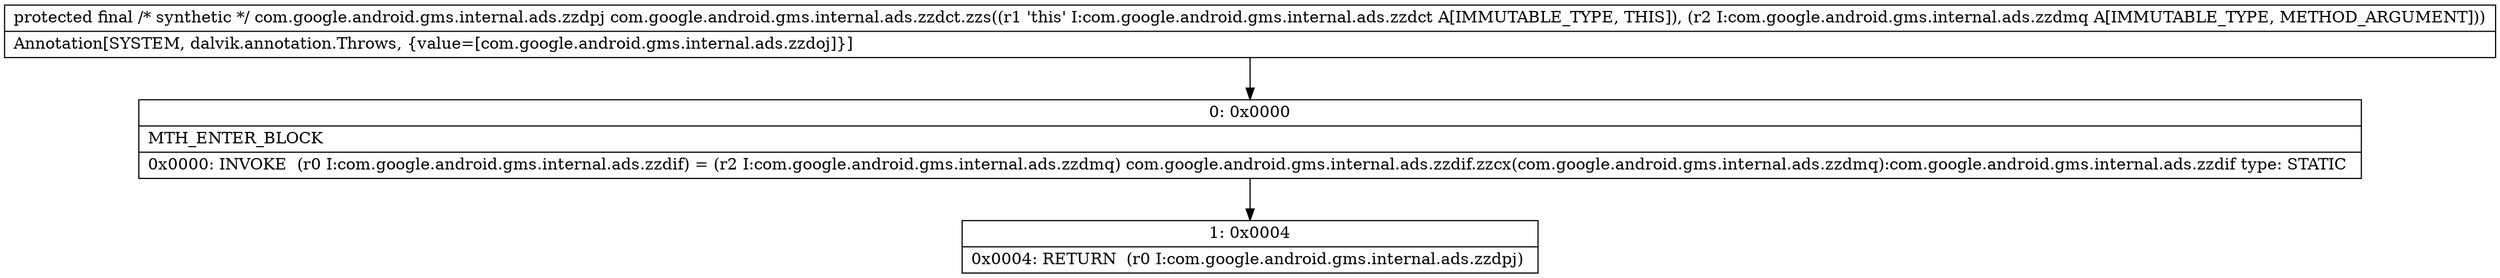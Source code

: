 digraph "CFG forcom.google.android.gms.internal.ads.zzdct.zzs(Lcom\/google\/android\/gms\/internal\/ads\/zzdmq;)Lcom\/google\/android\/gms\/internal\/ads\/zzdpj;" {
Node_0 [shape=record,label="{0\:\ 0x0000|MTH_ENTER_BLOCK\l|0x0000: INVOKE  (r0 I:com.google.android.gms.internal.ads.zzdif) = (r2 I:com.google.android.gms.internal.ads.zzdmq) com.google.android.gms.internal.ads.zzdif.zzcx(com.google.android.gms.internal.ads.zzdmq):com.google.android.gms.internal.ads.zzdif type: STATIC \l}"];
Node_1 [shape=record,label="{1\:\ 0x0004|0x0004: RETURN  (r0 I:com.google.android.gms.internal.ads.zzdpj) \l}"];
MethodNode[shape=record,label="{protected final \/* synthetic *\/ com.google.android.gms.internal.ads.zzdpj com.google.android.gms.internal.ads.zzdct.zzs((r1 'this' I:com.google.android.gms.internal.ads.zzdct A[IMMUTABLE_TYPE, THIS]), (r2 I:com.google.android.gms.internal.ads.zzdmq A[IMMUTABLE_TYPE, METHOD_ARGUMENT]))  | Annotation[SYSTEM, dalvik.annotation.Throws, \{value=[com.google.android.gms.internal.ads.zzdoj]\}]\l}"];
MethodNode -> Node_0;
Node_0 -> Node_1;
}

